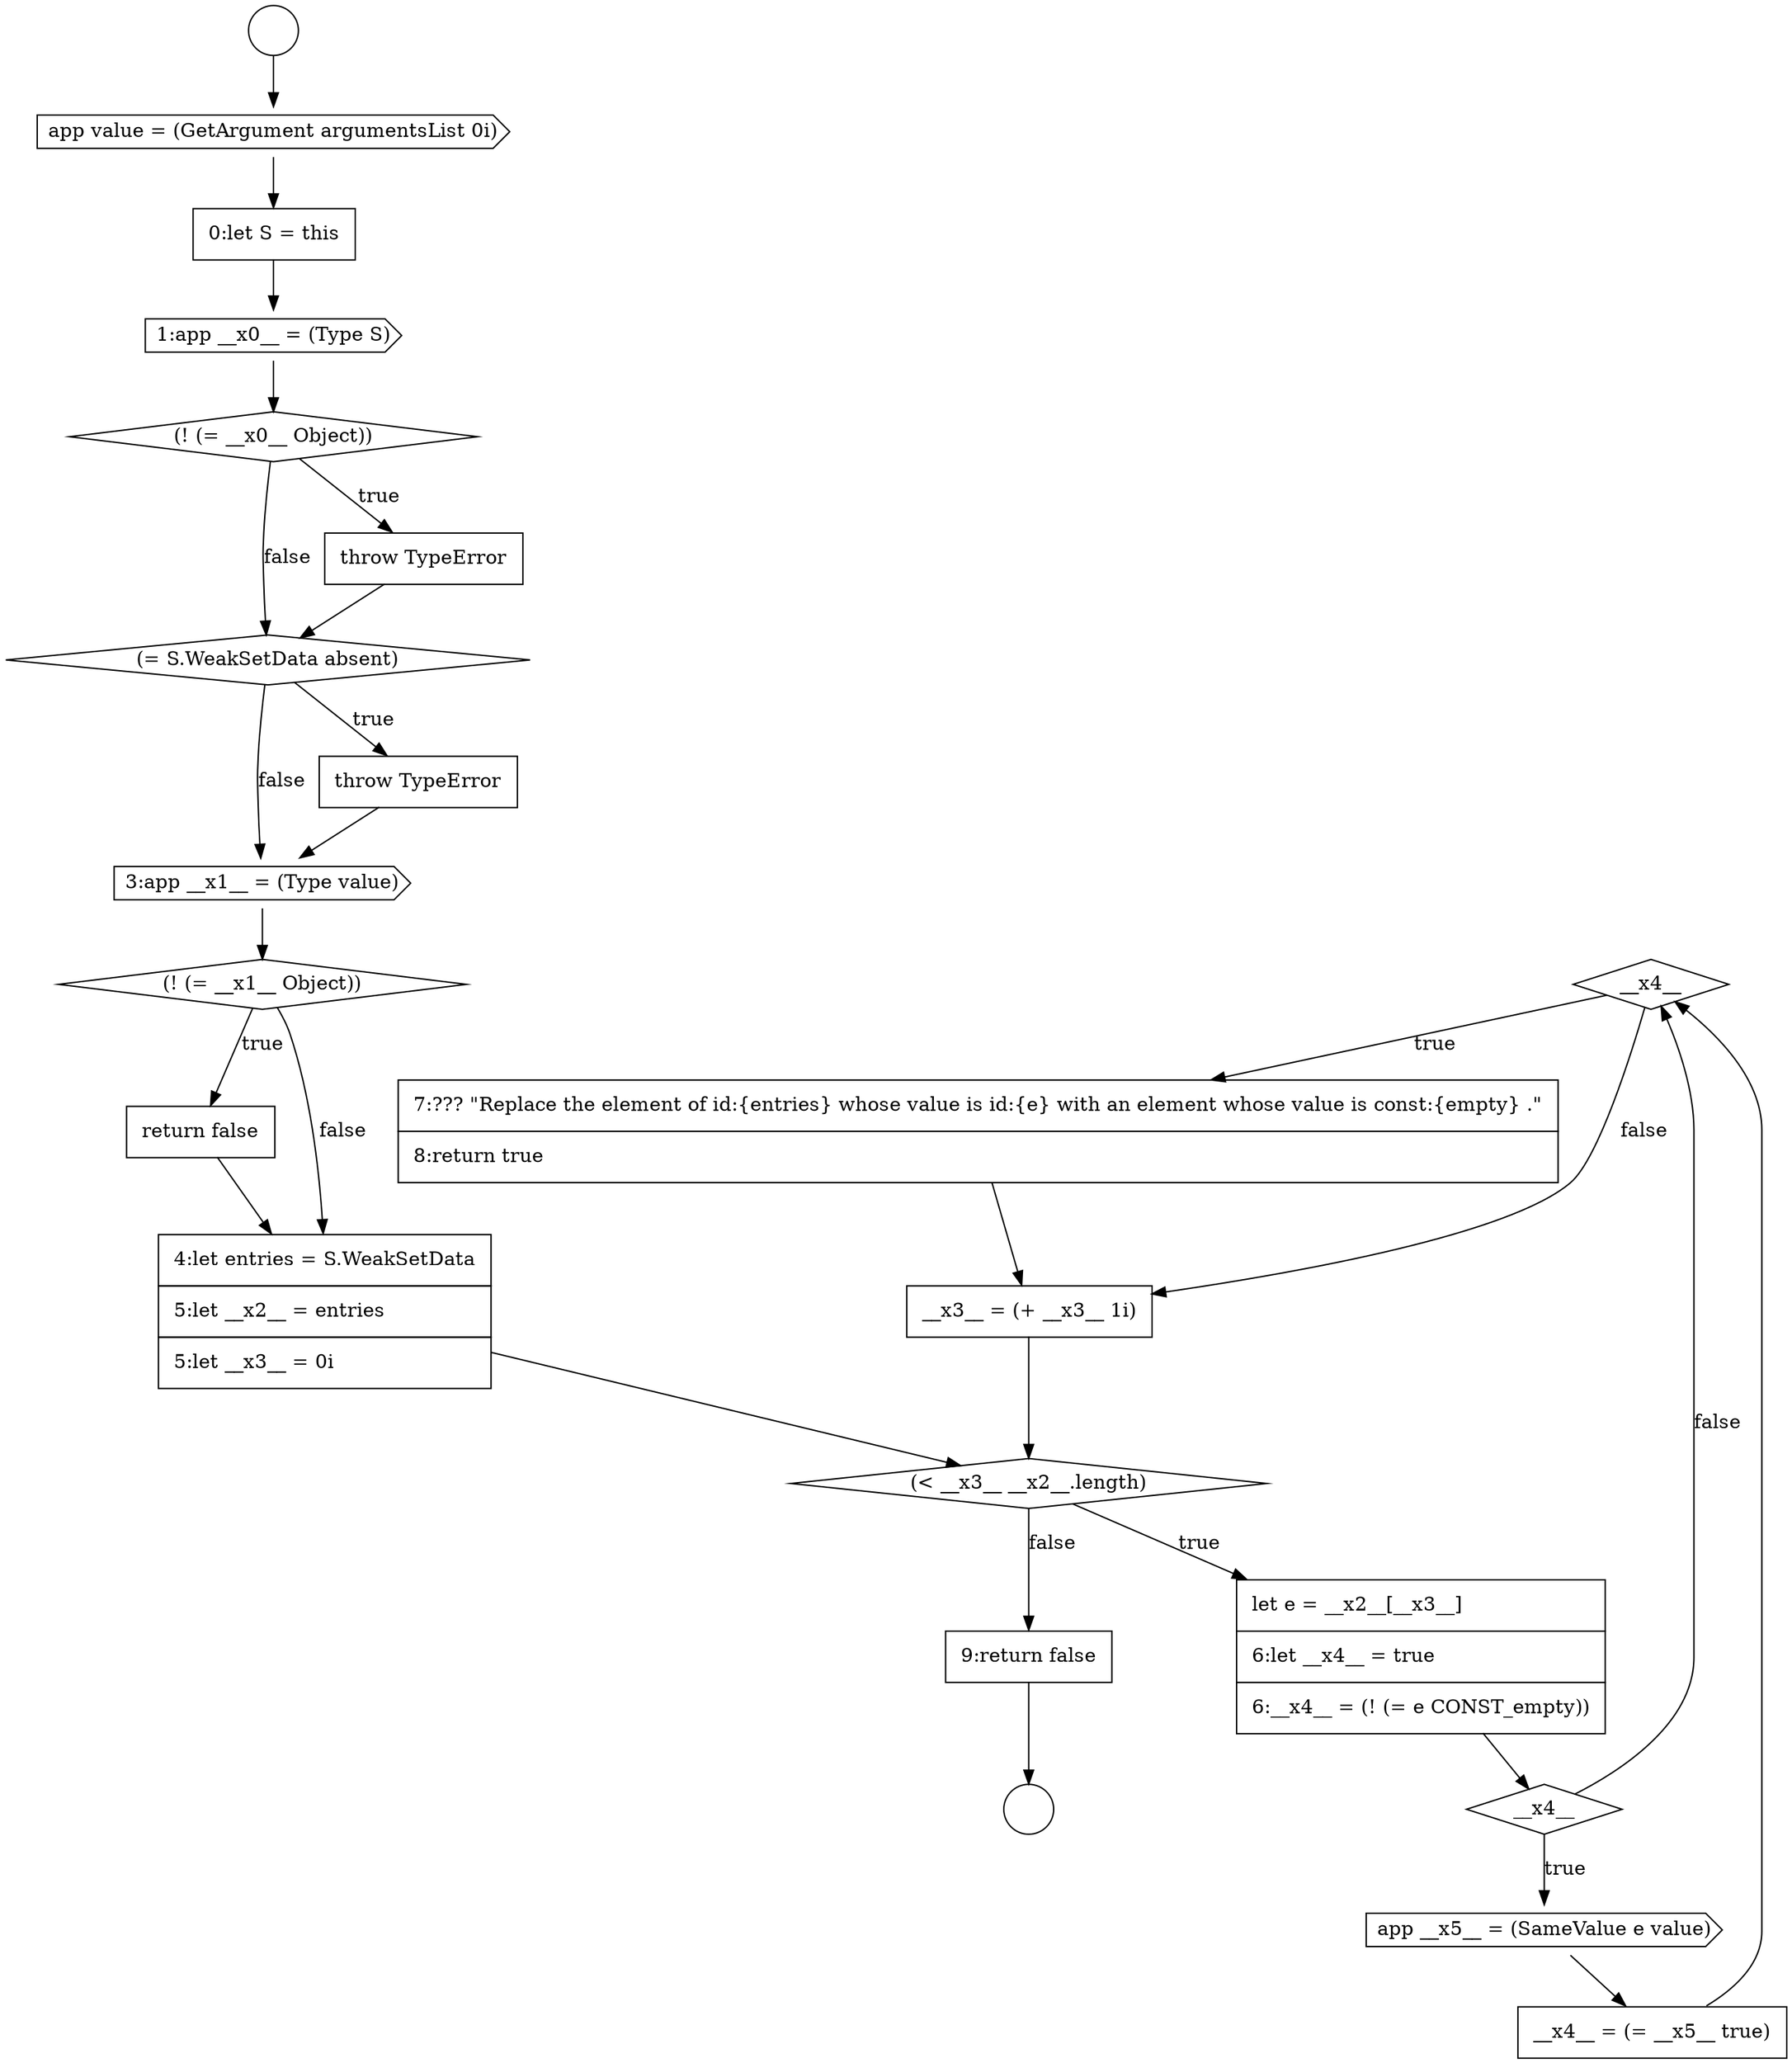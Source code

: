 digraph {
  node16236 [shape=diamond, label=<<font color="black">__x4__</font>> color="black" fillcolor="white" style=filled]
  node16223 [shape=diamond, label=<<font color="black">(! (= __x0__ Object))</font>> color="black" fillcolor="white" style=filled]
  node16219 [shape=circle label=" " color="black" fillcolor="white" style=filled]
  node16227 [shape=cds, label=<<font color="black">3:app __x1__ = (Type value)</font>> color="black" fillcolor="white" style=filled]
  node16232 [shape=none, margin=0, label=<<font color="black">
    <table border="0" cellborder="1" cellspacing="0" cellpadding="10">
      <tr><td align="left">let e = __x2__[__x3__]</td></tr>
      <tr><td align="left">6:let __x4__ = true</td></tr>
      <tr><td align="left">6:__x4__ = (! (= e CONST_empty))</td></tr>
    </table>
  </font>> color="black" fillcolor="white" style=filled]
  node16237 [shape=none, margin=0, label=<<font color="black">
    <table border="0" cellborder="1" cellspacing="0" cellpadding="10">
      <tr><td align="left">7:??? &quot;Replace the element of id:{entries} whose value is id:{e} with an element whose value is const:{empty} .&quot;</td></tr>
      <tr><td align="left">8:return true</td></tr>
    </table>
  </font>> color="black" fillcolor="white" style=filled]
  node16220 [shape=cds, label=<<font color="black">app value = (GetArgument argumentsList 0i)</font>> color="black" fillcolor="white" style=filled]
  node16233 [shape=diamond, label=<<font color="black">__x4__</font>> color="black" fillcolor="white" style=filled]
  node16238 [shape=none, margin=0, label=<<font color="black">
    <table border="0" cellborder="1" cellspacing="0" cellpadding="10">
      <tr><td align="left">__x3__ = (+ __x3__ 1i)</td></tr>
    </table>
  </font>> color="black" fillcolor="white" style=filled]
  node16221 [shape=none, margin=0, label=<<font color="black">
    <table border="0" cellborder="1" cellspacing="0" cellpadding="10">
      <tr><td align="left">0:let S = this</td></tr>
    </table>
  </font>> color="black" fillcolor="white" style=filled]
  node16234 [shape=cds, label=<<font color="black">app __x5__ = (SameValue e value)</font>> color="black" fillcolor="white" style=filled]
  node16230 [shape=none, margin=0, label=<<font color="black">
    <table border="0" cellborder="1" cellspacing="0" cellpadding="10">
      <tr><td align="left">4:let entries = S.WeakSetData</td></tr>
      <tr><td align="left">5:let __x2__ = entries</td></tr>
      <tr><td align="left">5:let __x3__ = 0i</td></tr>
    </table>
  </font>> color="black" fillcolor="white" style=filled]
  node16225 [shape=diamond, label=<<font color="black">(= S.WeakSetData absent)</font>> color="black" fillcolor="white" style=filled]
  node16235 [shape=none, margin=0, label=<<font color="black">
    <table border="0" cellborder="1" cellspacing="0" cellpadding="10">
      <tr><td align="left">__x4__ = (= __x5__ true)</td></tr>
    </table>
  </font>> color="black" fillcolor="white" style=filled]
  node16218 [shape=circle label=" " color="black" fillcolor="white" style=filled]
  node16239 [shape=none, margin=0, label=<<font color="black">
    <table border="0" cellborder="1" cellspacing="0" cellpadding="10">
      <tr><td align="left">9:return false</td></tr>
    </table>
  </font>> color="black" fillcolor="white" style=filled]
  node16228 [shape=diamond, label=<<font color="black">(! (= __x1__ Object))</font>> color="black" fillcolor="white" style=filled]
  node16229 [shape=none, margin=0, label=<<font color="black">
    <table border="0" cellborder="1" cellspacing="0" cellpadding="10">
      <tr><td align="left">return false</td></tr>
    </table>
  </font>> color="black" fillcolor="white" style=filled]
  node16226 [shape=none, margin=0, label=<<font color="black">
    <table border="0" cellborder="1" cellspacing="0" cellpadding="10">
      <tr><td align="left">throw TypeError</td></tr>
    </table>
  </font>> color="black" fillcolor="white" style=filled]
  node16231 [shape=diamond, label=<<font color="black">(&lt; __x3__ __x2__.length)</font>> color="black" fillcolor="white" style=filled]
  node16224 [shape=none, margin=0, label=<<font color="black">
    <table border="0" cellborder="1" cellspacing="0" cellpadding="10">
      <tr><td align="left">throw TypeError</td></tr>
    </table>
  </font>> color="black" fillcolor="white" style=filled]
  node16222 [shape=cds, label=<<font color="black">1:app __x0__ = (Type S)</font>> color="black" fillcolor="white" style=filled]
  node16238 -> node16231 [ color="black"]
  node16229 -> node16230 [ color="black"]
  node16233 -> node16234 [label=<<font color="black">true</font>> color="black"]
  node16233 -> node16236 [label=<<font color="black">false</font>> color="black"]
  node16221 -> node16222 [ color="black"]
  node16226 -> node16227 [ color="black"]
  node16225 -> node16226 [label=<<font color="black">true</font>> color="black"]
  node16225 -> node16227 [label=<<font color="black">false</font>> color="black"]
  node16228 -> node16229 [label=<<font color="black">true</font>> color="black"]
  node16228 -> node16230 [label=<<font color="black">false</font>> color="black"]
  node16222 -> node16223 [ color="black"]
  node16232 -> node16233 [ color="black"]
  node16218 -> node16220 [ color="black"]
  node16237 -> node16238 [ color="black"]
  node16239 -> node16219 [ color="black"]
  node16230 -> node16231 [ color="black"]
  node16235 -> node16236 [ color="black"]
  node16227 -> node16228 [ color="black"]
  node16231 -> node16232 [label=<<font color="black">true</font>> color="black"]
  node16231 -> node16239 [label=<<font color="black">false</font>> color="black"]
  node16220 -> node16221 [ color="black"]
  node16223 -> node16224 [label=<<font color="black">true</font>> color="black"]
  node16223 -> node16225 [label=<<font color="black">false</font>> color="black"]
  node16236 -> node16237 [label=<<font color="black">true</font>> color="black"]
  node16236 -> node16238 [label=<<font color="black">false</font>> color="black"]
  node16224 -> node16225 [ color="black"]
  node16234 -> node16235 [ color="black"]
}
